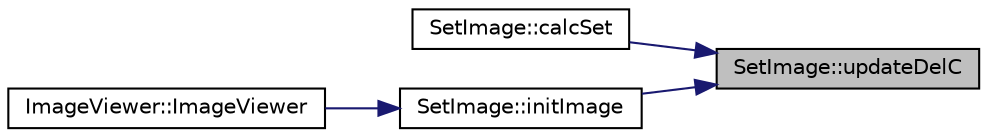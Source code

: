 digraph "SetImage::updateDelC"
{
 // LATEX_PDF_SIZE
  edge [fontname="Helvetica",fontsize="10",labelfontname="Helvetica",labelfontsize="10"];
  node [fontname="Helvetica",fontsize="10",shape=record];
  rankdir="RL";
  Node1 [label="SetImage::updateDelC",height=0.2,width=0.4,color="black", fillcolor="grey75", style="filled", fontcolor="black",tooltip=" "];
  Node1 -> Node2 [dir="back",color="midnightblue",fontsize="10",style="solid",fontname="Helvetica"];
  Node2 [label="SetImage::calcSet",height=0.2,width=0.4,color="black", fillcolor="white", style="filled",URL="$class_set_image.html#a48d73919206a46f6b7fcb4c0ba1af5bb",tooltip="Set Calculation."];
  Node1 -> Node3 [dir="back",color="midnightblue",fontsize="10",style="solid",fontname="Helvetica"];
  Node3 [label="SetImage::initImage",height=0.2,width=0.4,color="black", fillcolor="white", style="filled",URL="$class_set_image.html#ad8f8ab80a678a51435a8d1ab3c677a56",tooltip="Parameter Methods."];
  Node3 -> Node4 [dir="back",color="midnightblue",fontsize="10",style="solid",fontname="Helvetica"];
  Node4 [label="ImageViewer::ImageViewer",height=0.2,width=0.4,color="black", fillcolor="white", style="filled",URL="$class_image_viewer.html#adf05715dd5c13a8421d23f6664161fff",tooltip=" "];
}
